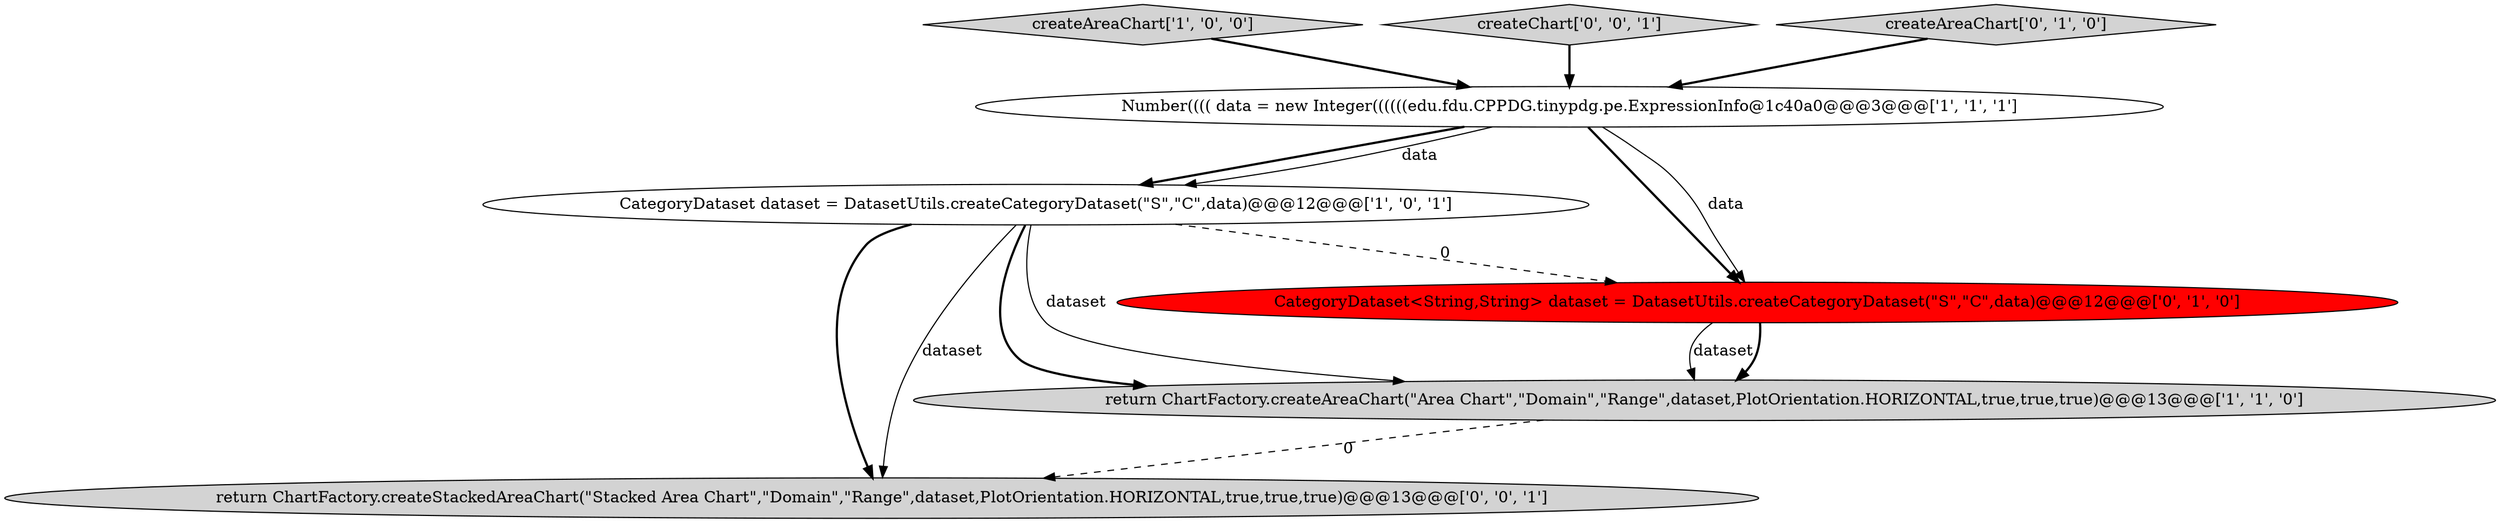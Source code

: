 digraph {
0 [style = filled, label = "return ChartFactory.createAreaChart(\"Area Chart\",\"Domain\",\"Range\",dataset,PlotOrientation.HORIZONTAL,true,true,true)@@@13@@@['1', '1', '0']", fillcolor = lightgray, shape = ellipse image = "AAA0AAABBB1BBB"];
2 [style = filled, label = "createAreaChart['1', '0', '0']", fillcolor = lightgray, shape = diamond image = "AAA0AAABBB1BBB"];
6 [style = filled, label = "createChart['0', '0', '1']", fillcolor = lightgray, shape = diamond image = "AAA0AAABBB3BBB"];
7 [style = filled, label = "return ChartFactory.createStackedAreaChart(\"Stacked Area Chart\",\"Domain\",\"Range\",dataset,PlotOrientation.HORIZONTAL,true,true,true)@@@13@@@['0', '0', '1']", fillcolor = lightgray, shape = ellipse image = "AAA0AAABBB3BBB"];
1 [style = filled, label = "CategoryDataset dataset = DatasetUtils.createCategoryDataset(\"S\",\"C\",data)@@@12@@@['1', '0', '1']", fillcolor = white, shape = ellipse image = "AAA0AAABBB1BBB"];
4 [style = filled, label = "createAreaChart['0', '1', '0']", fillcolor = lightgray, shape = diamond image = "AAA0AAABBB2BBB"];
5 [style = filled, label = "CategoryDataset<String,String> dataset = DatasetUtils.createCategoryDataset(\"S\",\"C\",data)@@@12@@@['0', '1', '0']", fillcolor = red, shape = ellipse image = "AAA1AAABBB2BBB"];
3 [style = filled, label = "Number(((( data = new Integer((((((edu.fdu.CPPDG.tinypdg.pe.ExpressionInfo@1c40a0@@@3@@@['1', '1', '1']", fillcolor = white, shape = ellipse image = "AAA0AAABBB1BBB"];
6->3 [style = bold, label=""];
4->3 [style = bold, label=""];
3->5 [style = bold, label=""];
5->0 [style = solid, label="dataset"];
1->0 [style = bold, label=""];
1->5 [style = dashed, label="0"];
3->1 [style = bold, label=""];
5->0 [style = bold, label=""];
0->7 [style = dashed, label="0"];
3->1 [style = solid, label="data"];
1->7 [style = bold, label=""];
1->0 [style = solid, label="dataset"];
2->3 [style = bold, label=""];
1->7 [style = solid, label="dataset"];
3->5 [style = solid, label="data"];
}
